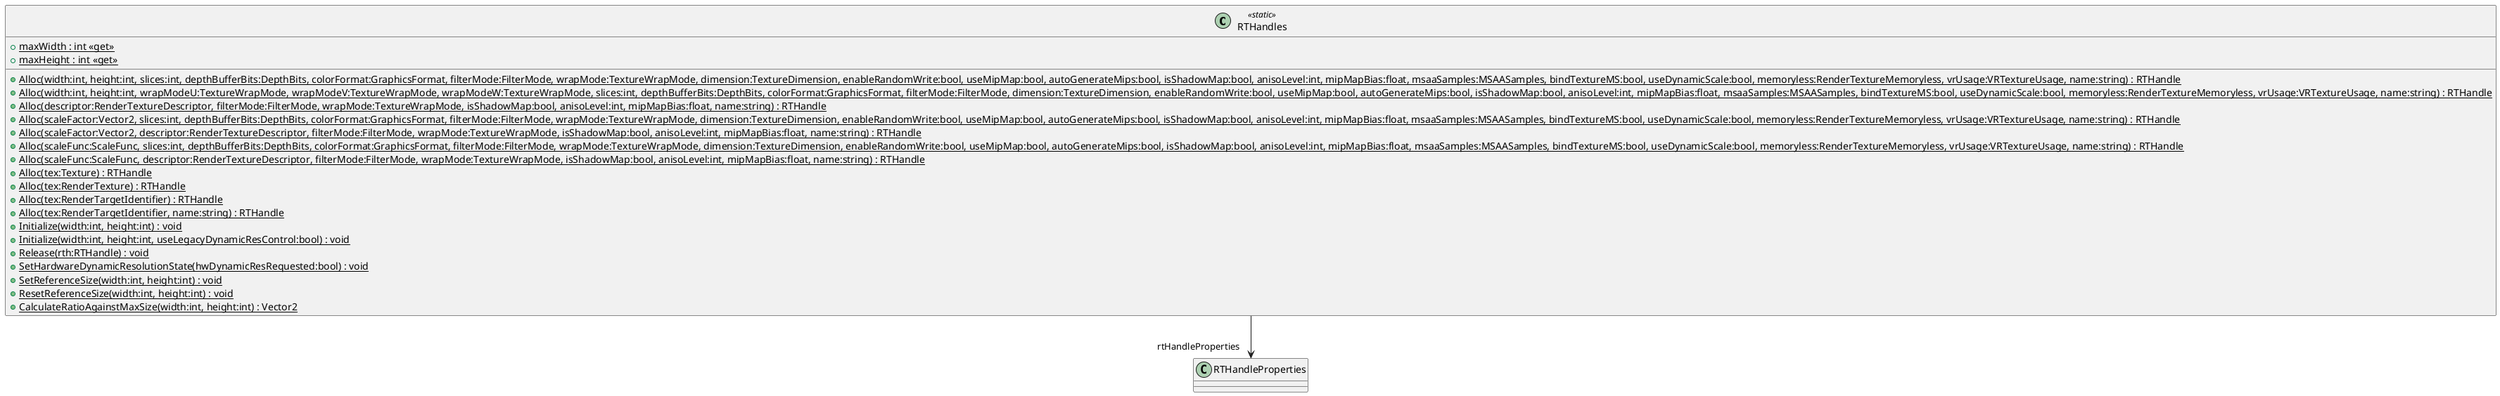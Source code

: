 @startuml
class RTHandles <<static>> {
    + {static} maxWidth : int <<get>>
    + {static} maxHeight : int <<get>>
    + {static} Alloc(width:int, height:int, slices:int, depthBufferBits:DepthBits, colorFormat:GraphicsFormat, filterMode:FilterMode, wrapMode:TextureWrapMode, dimension:TextureDimension, enableRandomWrite:bool, useMipMap:bool, autoGenerateMips:bool, isShadowMap:bool, anisoLevel:int, mipMapBias:float, msaaSamples:MSAASamples, bindTextureMS:bool, useDynamicScale:bool, memoryless:RenderTextureMemoryless, vrUsage:VRTextureUsage, name:string) : RTHandle
    + {static} Alloc(width:int, height:int, wrapModeU:TextureWrapMode, wrapModeV:TextureWrapMode, wrapModeW:TextureWrapMode, slices:int, depthBufferBits:DepthBits, colorFormat:GraphicsFormat, filterMode:FilterMode, dimension:TextureDimension, enableRandomWrite:bool, useMipMap:bool, autoGenerateMips:bool, isShadowMap:bool, anisoLevel:int, mipMapBias:float, msaaSamples:MSAASamples, bindTextureMS:bool, useDynamicScale:bool, memoryless:RenderTextureMemoryless, vrUsage:VRTextureUsage, name:string) : RTHandle
    + {static} Alloc(descriptor:RenderTextureDescriptor, filterMode:FilterMode, wrapMode:TextureWrapMode, isShadowMap:bool, anisoLevel:int, mipMapBias:float, name:string) : RTHandle
    + {static} Alloc(scaleFactor:Vector2, slices:int, depthBufferBits:DepthBits, colorFormat:GraphicsFormat, filterMode:FilterMode, wrapMode:TextureWrapMode, dimension:TextureDimension, enableRandomWrite:bool, useMipMap:bool, autoGenerateMips:bool, isShadowMap:bool, anisoLevel:int, mipMapBias:float, msaaSamples:MSAASamples, bindTextureMS:bool, useDynamicScale:bool, memoryless:RenderTextureMemoryless, vrUsage:VRTextureUsage, name:string) : RTHandle
    + {static} Alloc(scaleFactor:Vector2, descriptor:RenderTextureDescriptor, filterMode:FilterMode, wrapMode:TextureWrapMode, isShadowMap:bool, anisoLevel:int, mipMapBias:float, name:string) : RTHandle
    + {static} Alloc(scaleFunc:ScaleFunc, slices:int, depthBufferBits:DepthBits, colorFormat:GraphicsFormat, filterMode:FilterMode, wrapMode:TextureWrapMode, dimension:TextureDimension, enableRandomWrite:bool, useMipMap:bool, autoGenerateMips:bool, isShadowMap:bool, anisoLevel:int, mipMapBias:float, msaaSamples:MSAASamples, bindTextureMS:bool, useDynamicScale:bool, memoryless:RenderTextureMemoryless, vrUsage:VRTextureUsage, name:string) : RTHandle
    + {static} Alloc(scaleFunc:ScaleFunc, descriptor:RenderTextureDescriptor, filterMode:FilterMode, wrapMode:TextureWrapMode, isShadowMap:bool, anisoLevel:int, mipMapBias:float, name:string) : RTHandle
    + {static} Alloc(tex:Texture) : RTHandle
    + {static} Alloc(tex:RenderTexture) : RTHandle
    + {static} Alloc(tex:RenderTargetIdentifier) : RTHandle
    + {static} Alloc(tex:RenderTargetIdentifier, name:string) : RTHandle
    + {static} Initialize(width:int, height:int) : void
    + {static} Initialize(width:int, height:int, useLegacyDynamicResControl:bool) : void
    + {static} Release(rth:RTHandle) : void
    + {static} SetHardwareDynamicResolutionState(hwDynamicResRequested:bool) : void
    + {static} SetReferenceSize(width:int, height:int) : void
    + {static} ResetReferenceSize(width:int, height:int) : void
    + {static} CalculateRatioAgainstMaxSize(width:int, height:int) : Vector2
}
RTHandles --> "rtHandleProperties" RTHandleProperties
@enduml
